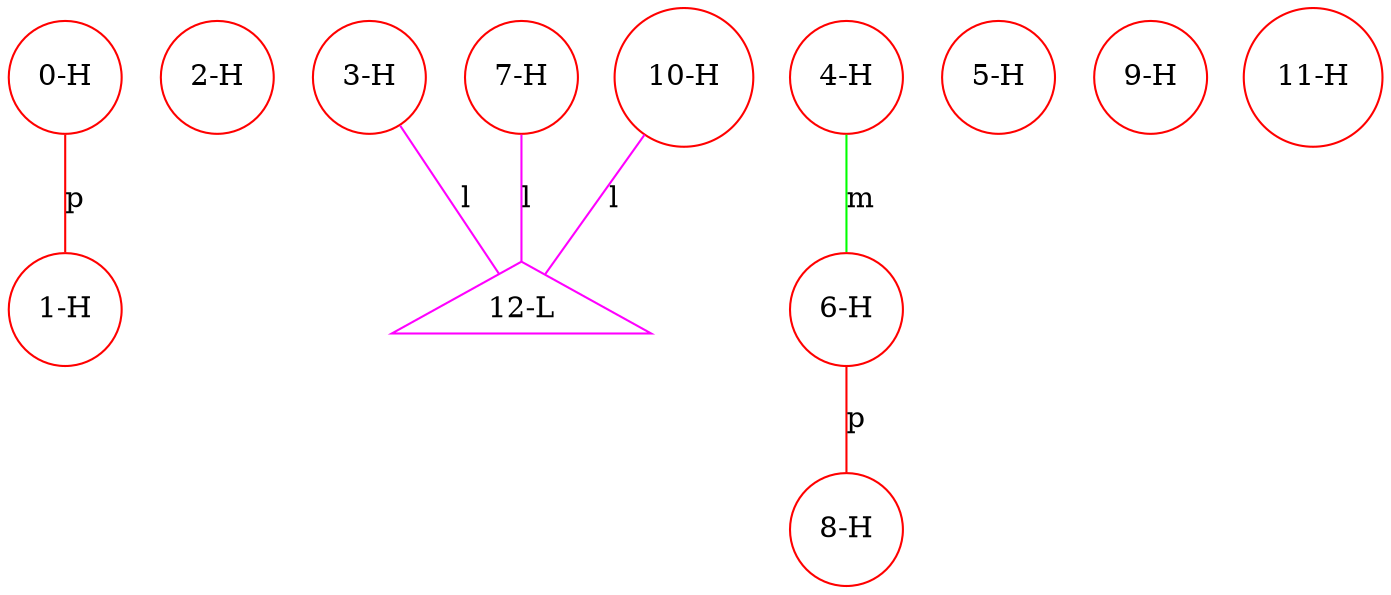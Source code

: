 graph ProteinGraph {
    0 [label="0-H" shape=circle color=red];
    1 [label="1-H" shape=circle color=red];
    2 [label="2-H" shape=circle color=red];
    3 [label="3-H" shape=circle color=red];
    4 [label="4-H" shape=circle color=red];
    5 [label="5-H" shape=circle color=red];
    6 [label="6-H" shape=circle color=red];
    7 [label="7-H" shape=circle color=red];
    8 [label="8-H" shape=circle color=red];
    9 [label="9-H" shape=circle color=red];
    10 [label="10-H" shape=circle color=red];
    11 [label="11-H" shape=circle color=red];
    12 [label="12-L" shape=triangle color=magenta];
    0 -- 1 [label="p" color=red];
    3 -- 12 [label="l" color=magenta];
    4 -- 6 [label="m" color=green];
    6 -- 8 [label="p" color=red];
    7 -- 12 [label="l" color=magenta];
    10 -- 12 [label="l" color=magenta];
}
